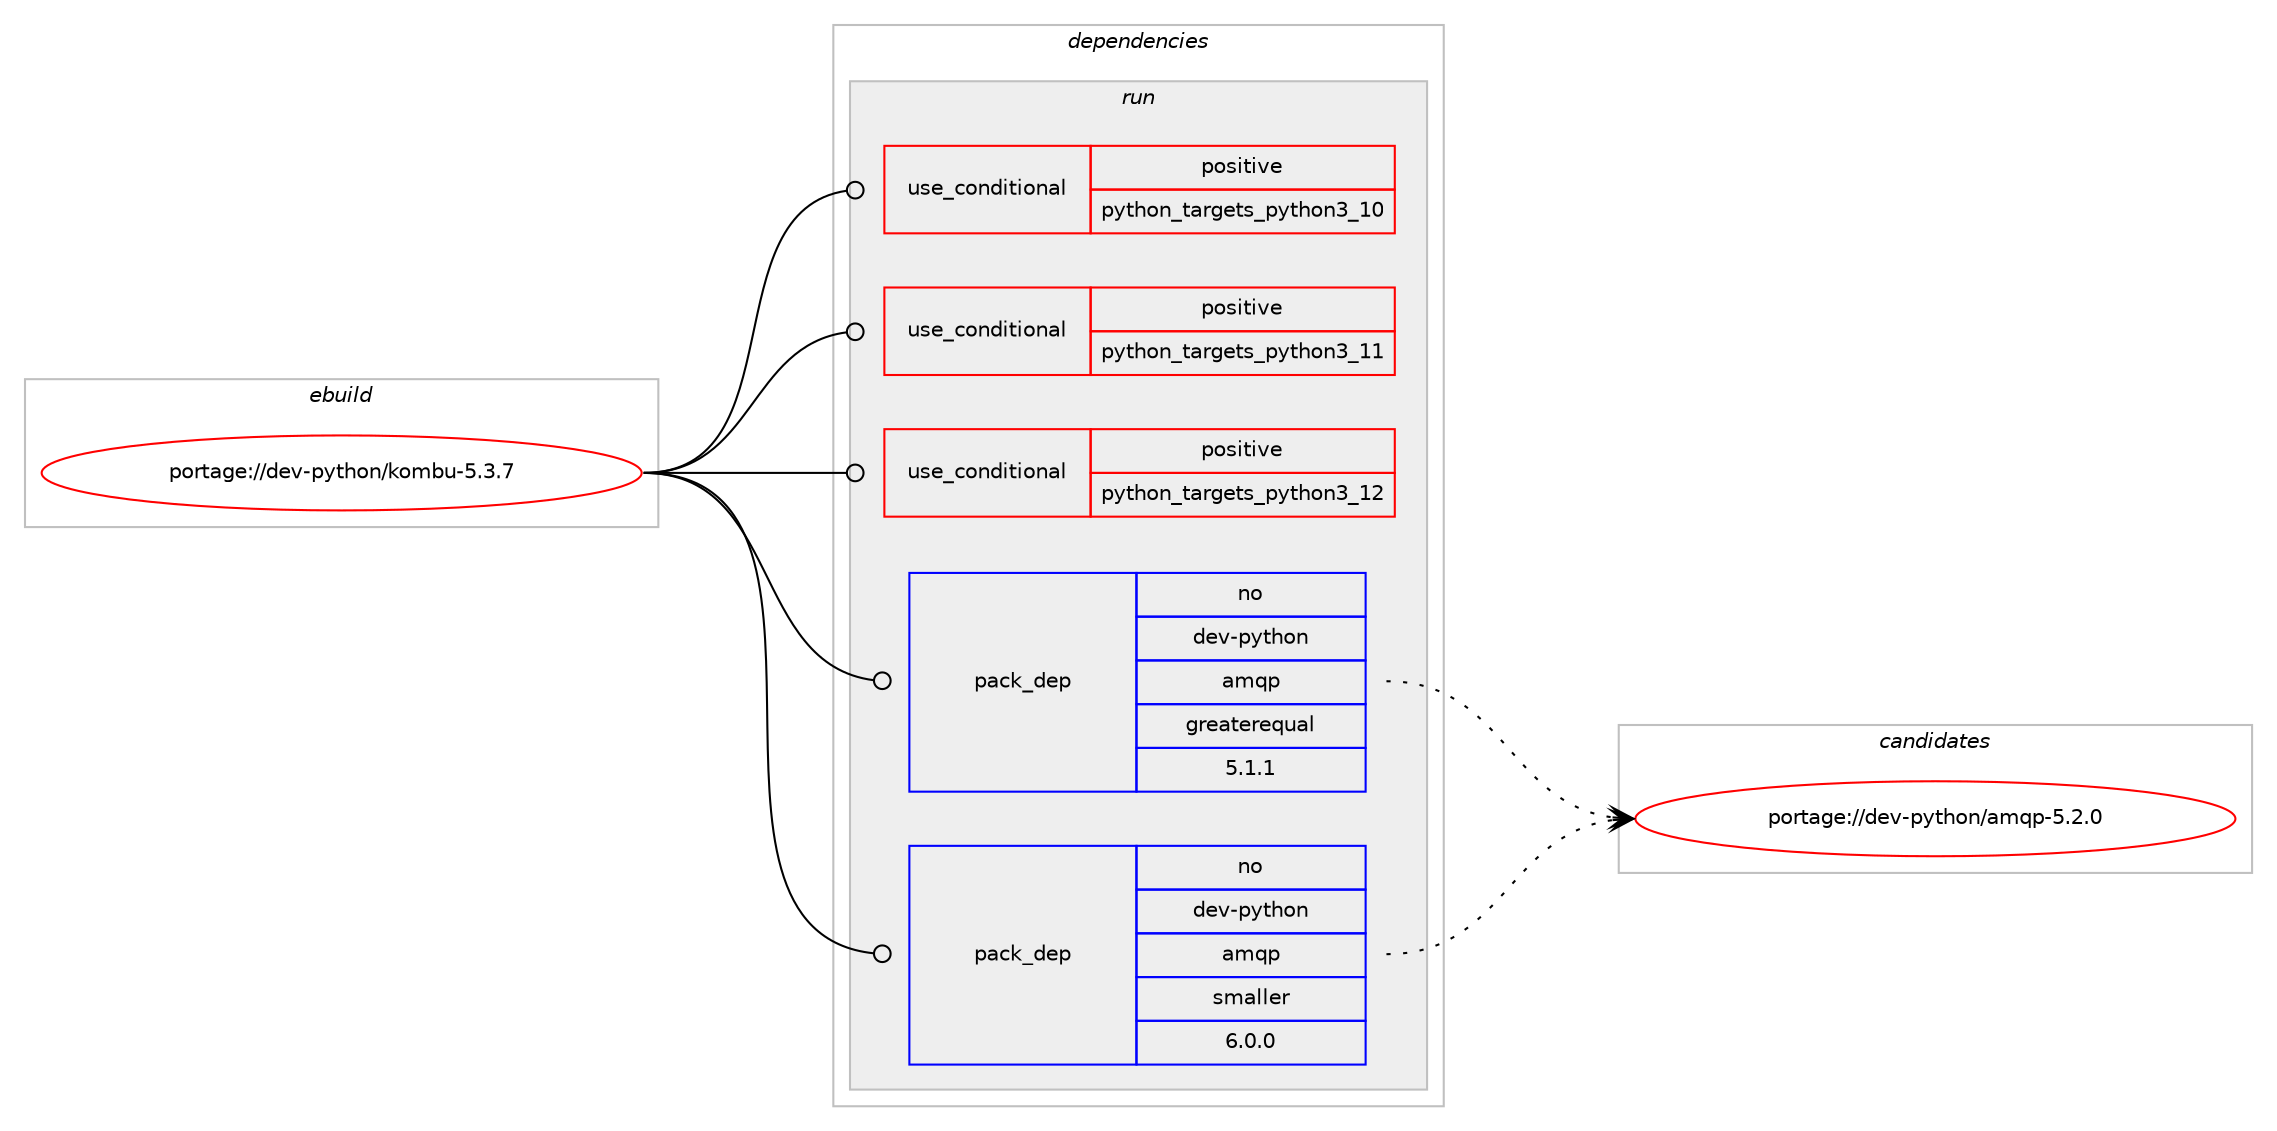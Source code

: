 digraph prolog {

# *************
# Graph options
# *************

newrank=true;
concentrate=true;
compound=true;
graph [rankdir=LR,fontname=Helvetica,fontsize=10,ranksep=1.5];#, ranksep=2.5, nodesep=0.2];
edge  [arrowhead=vee];
node  [fontname=Helvetica,fontsize=10];

# **********
# The ebuild
# **********

subgraph cluster_leftcol {
color=gray;
rank=same;
label=<<i>ebuild</i>>;
id [label="portage://dev-python/kombu-5.3.7", color=red, width=4, href="../dev-python/kombu-5.3.7.svg"];
}

# ****************
# The dependencies
# ****************

subgraph cluster_midcol {
color=gray;
label=<<i>dependencies</i>>;
subgraph cluster_compile {
fillcolor="#eeeeee";
style=filled;
label=<<i>compile</i>>;
}
subgraph cluster_compileandrun {
fillcolor="#eeeeee";
style=filled;
label=<<i>compile and run</i>>;
}
subgraph cluster_run {
fillcolor="#eeeeee";
style=filled;
label=<<i>run</i>>;
subgraph cond33260 {
dependency75266 [label=<<TABLE BORDER="0" CELLBORDER="1" CELLSPACING="0" CELLPADDING="4"><TR><TD ROWSPAN="3" CELLPADDING="10">use_conditional</TD></TR><TR><TD>positive</TD></TR><TR><TD>python_targets_python3_10</TD></TR></TABLE>>, shape=none, color=red];
# *** BEGIN UNKNOWN DEPENDENCY TYPE (TODO) ***
# dependency75266 -> package_dependency(portage://dev-python/kombu-5.3.7,run,no,dev-lang,python,none,[,,],[slot(3.10)],[])
# *** END UNKNOWN DEPENDENCY TYPE (TODO) ***

}
id:e -> dependency75266:w [weight=20,style="solid",arrowhead="odot"];
subgraph cond33261 {
dependency75267 [label=<<TABLE BORDER="0" CELLBORDER="1" CELLSPACING="0" CELLPADDING="4"><TR><TD ROWSPAN="3" CELLPADDING="10">use_conditional</TD></TR><TR><TD>positive</TD></TR><TR><TD>python_targets_python3_11</TD></TR></TABLE>>, shape=none, color=red];
# *** BEGIN UNKNOWN DEPENDENCY TYPE (TODO) ***
# dependency75267 -> package_dependency(portage://dev-python/kombu-5.3.7,run,no,dev-lang,python,none,[,,],[slot(3.11)],[])
# *** END UNKNOWN DEPENDENCY TYPE (TODO) ***

}
id:e -> dependency75267:w [weight=20,style="solid",arrowhead="odot"];
subgraph cond33262 {
dependency75268 [label=<<TABLE BORDER="0" CELLBORDER="1" CELLSPACING="0" CELLPADDING="4"><TR><TD ROWSPAN="3" CELLPADDING="10">use_conditional</TD></TR><TR><TD>positive</TD></TR><TR><TD>python_targets_python3_12</TD></TR></TABLE>>, shape=none, color=red];
# *** BEGIN UNKNOWN DEPENDENCY TYPE (TODO) ***
# dependency75268 -> package_dependency(portage://dev-python/kombu-5.3.7,run,no,dev-lang,python,none,[,,],[slot(3.12)],[])
# *** END UNKNOWN DEPENDENCY TYPE (TODO) ***

}
id:e -> dependency75268:w [weight=20,style="solid",arrowhead="odot"];
subgraph pack40791 {
dependency75269 [label=<<TABLE BORDER="0" CELLBORDER="1" CELLSPACING="0" CELLPADDING="4" WIDTH="220"><TR><TD ROWSPAN="6" CELLPADDING="30">pack_dep</TD></TR><TR><TD WIDTH="110">no</TD></TR><TR><TD>dev-python</TD></TR><TR><TD>amqp</TD></TR><TR><TD>greaterequal</TD></TR><TR><TD>5.1.1</TD></TR></TABLE>>, shape=none, color=blue];
}
id:e -> dependency75269:w [weight=20,style="solid",arrowhead="odot"];
subgraph pack40792 {
dependency75270 [label=<<TABLE BORDER="0" CELLBORDER="1" CELLSPACING="0" CELLPADDING="4" WIDTH="220"><TR><TD ROWSPAN="6" CELLPADDING="30">pack_dep</TD></TR><TR><TD WIDTH="110">no</TD></TR><TR><TD>dev-python</TD></TR><TR><TD>amqp</TD></TR><TR><TD>smaller</TD></TR><TR><TD>6.0.0</TD></TR></TABLE>>, shape=none, color=blue];
}
id:e -> dependency75270:w [weight=20,style="solid",arrowhead="odot"];
# *** BEGIN UNKNOWN DEPENDENCY TYPE (TODO) ***
# id -> package_dependency(portage://dev-python/kombu-5.3.7,run,no,dev-python,vine,none,[,,],[],[use(optenable(python_targets_python3_10),negative),use(optenable(python_targets_python3_11),negative),use(optenable(python_targets_python3_12),negative)])
# *** END UNKNOWN DEPENDENCY TYPE (TODO) ***

}
}

# **************
# The candidates
# **************

subgraph cluster_choices {
rank=same;
color=gray;
label=<<i>candidates</i>>;

subgraph choice40791 {
color=black;
nodesep=1;
choice100101118451121211161041111104797109113112455346504648 [label="portage://dev-python/amqp-5.2.0", color=red, width=4,href="../dev-python/amqp-5.2.0.svg"];
dependency75269:e -> choice100101118451121211161041111104797109113112455346504648:w [style=dotted,weight="100"];
}
subgraph choice40792 {
color=black;
nodesep=1;
choice100101118451121211161041111104797109113112455346504648 [label="portage://dev-python/amqp-5.2.0", color=red, width=4,href="../dev-python/amqp-5.2.0.svg"];
dependency75270:e -> choice100101118451121211161041111104797109113112455346504648:w [style=dotted,weight="100"];
}
}

}
